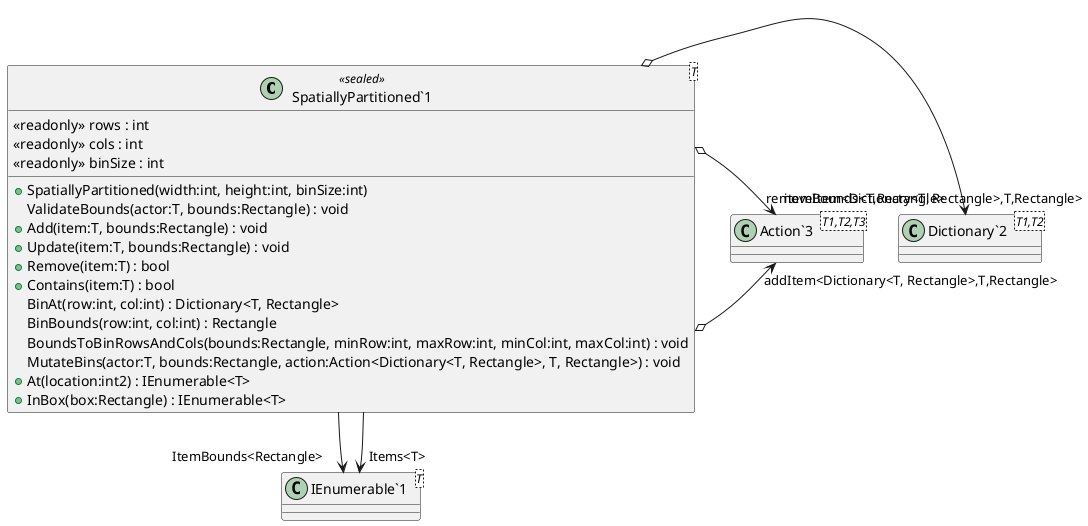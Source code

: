 @startuml
class "SpatiallyPartitioned`1"<T> <<sealed>> {
    <<readonly>> rows : int
    <<readonly>> cols : int
    <<readonly>> binSize : int
    + SpatiallyPartitioned(width:int, height:int, binSize:int)
    ValidateBounds(actor:T, bounds:Rectangle) : void
    + Add(item:T, bounds:Rectangle) : void
    + Update(item:T, bounds:Rectangle) : void
    + Remove(item:T) : bool
    + Contains(item:T) : bool
    BinAt(row:int, col:int) : Dictionary<T, Rectangle>
    BinBounds(row:int, col:int) : Rectangle
    BoundsToBinRowsAndCols(bounds:Rectangle, minRow:int, maxRow:int, minCol:int, maxCol:int) : void
    MutateBins(actor:T, bounds:Rectangle, action:Action<Dictionary<T, Rectangle>, T, Rectangle>) : void
    + At(location:int2) : IEnumerable<T>
    + InBox(box:Rectangle) : IEnumerable<T>
}
class "Dictionary`2"<T1,T2> {
}
class "Action`3"<T1,T2,T3> {
}
class "IEnumerable`1"<T> {
}
"SpatiallyPartitioned`1" o-> "itemBounds<T,Rectangle>" "Dictionary`2"
"SpatiallyPartitioned`1" o-> "addItem<Dictionary<T, Rectangle>,T,Rectangle>" "Action`3"
"SpatiallyPartitioned`1" o-> "removeItem<Dictionary<T, Rectangle>,T,Rectangle>" "Action`3"
"SpatiallyPartitioned`1" --> "ItemBounds<Rectangle>" "IEnumerable`1"
"SpatiallyPartitioned`1" --> "Items<T>" "IEnumerable`1"
@enduml
